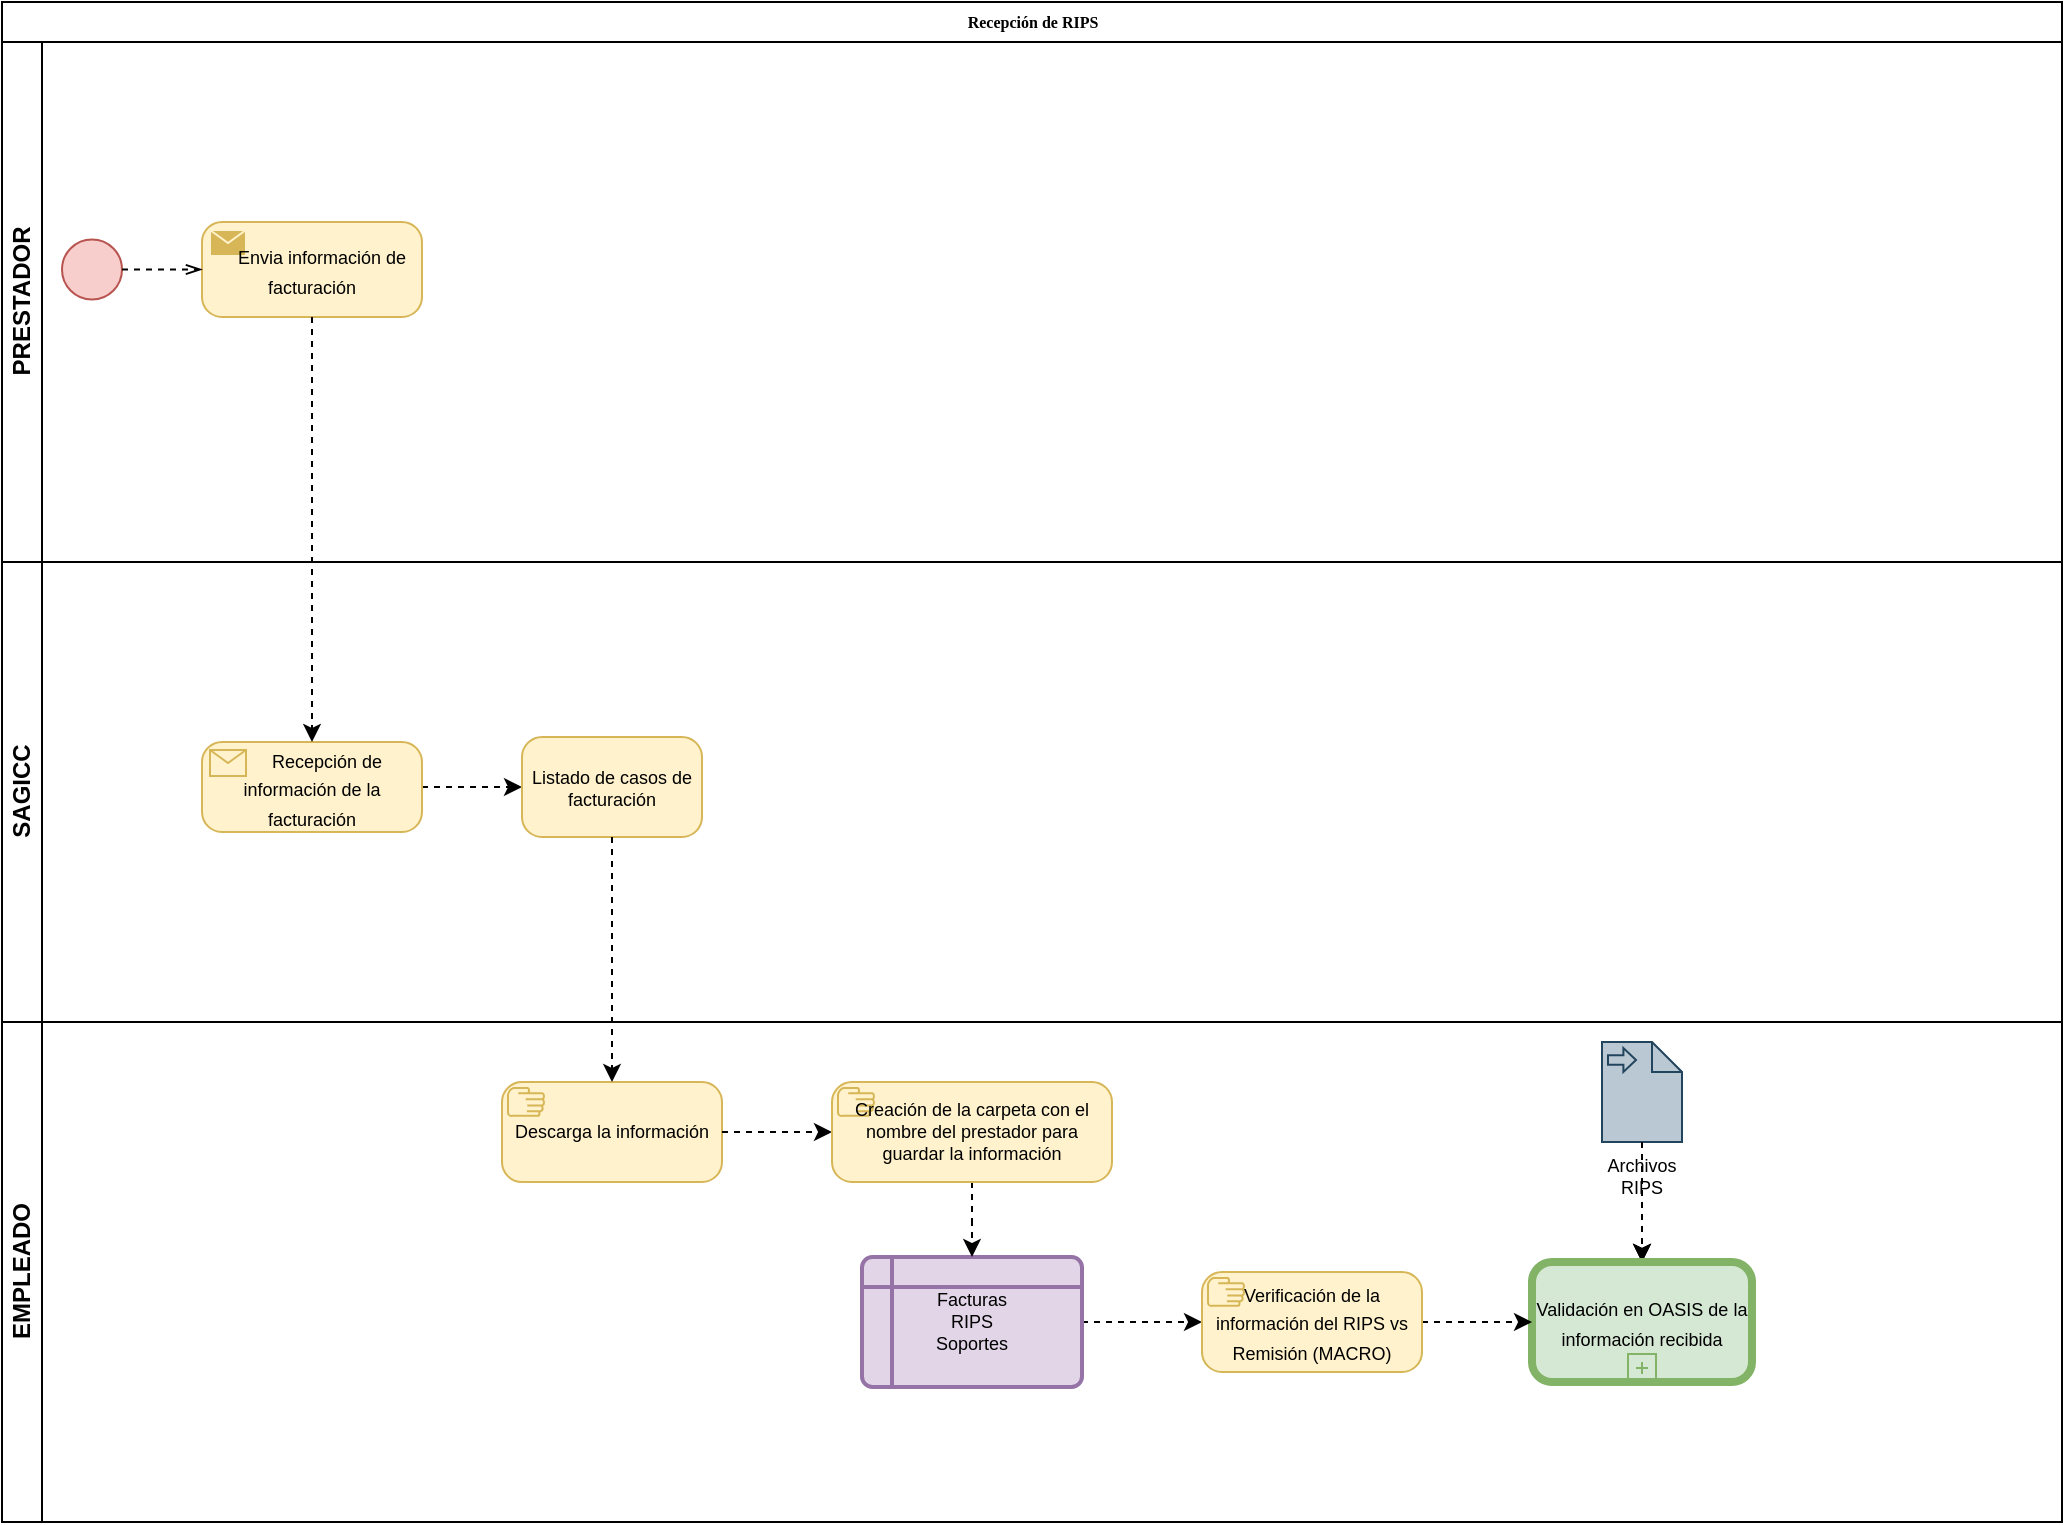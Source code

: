 <mxfile version="20.8.19" type="github" pages="2">
  <diagram name="Recepción de RIPS" id="c7488fd3-1785-93aa-aadb-54a6760d102a">
    <mxGraphModel dx="833" dy="518" grid="1" gridSize="10" guides="1" tooltips="1" connect="1" arrows="1" fold="1" page="1" pageScale="1" pageWidth="1100" pageHeight="850" background="none" math="0" shadow="0">
      <root>
        <mxCell id="0" />
        <mxCell id="1" parent="0" />
        <mxCell id="2b4e8129b02d487f-1" value="Recepción de RIPS" style="swimlane;html=1;childLayout=stackLayout;horizontal=1;startSize=20;horizontalStack=0;rounded=0;shadow=0;labelBackgroundColor=none;strokeWidth=1;fontFamily=Verdana;fontSize=8;align=center;" parent="1" vertex="1">
          <mxGeometry x="40" y="20" width="1030" height="760" as="geometry" />
        </mxCell>
        <mxCell id="2b4e8129b02d487f-2" value="PRESTADOR" style="swimlane;html=1;startSize=20;horizontal=0;" parent="2b4e8129b02d487f-1" vertex="1">
          <mxGeometry y="20" width="1030" height="260" as="geometry" />
        </mxCell>
        <mxCell id="2b4e8129b02d487f-5" value="" style="ellipse;whiteSpace=wrap;html=1;rounded=0;shadow=0;labelBackgroundColor=none;strokeWidth=1;fontFamily=Verdana;fontSize=8;align=center;fillColor=#f8cecc;strokeColor=#b85450;" parent="2b4e8129b02d487f-2" vertex="1">
          <mxGeometry x="30" y="98.75" width="30" height="30" as="geometry" />
        </mxCell>
        <mxCell id="V99BzwDLuPhs6sOx3akM-2" value="&lt;font style=&quot;font-size: 9px;&quot;&gt;&amp;nbsp; &amp;nbsp;&lt;span style=&quot;white-space: pre;&quot;&gt; &lt;/span&gt;Envia información de facturación&lt;/font&gt;" style="points=[[0.25,0,0],[0.5,0,0],[0.75,0,0],[1,0.25,0],[1,0.5,0],[1,0.75,0],[0.75,1,0],[0.5,1,0],[0.25,1,0],[0,0.75,0],[0,0.5,0],[0,0.25,0]];shape=mxgraph.bpmn.task;whiteSpace=wrap;rectStyle=rounded;size=10;html=1;taskMarker=send;fillColor=#fff2cc;strokeColor=#d6b656;" parent="2b4e8129b02d487f-2" vertex="1">
          <mxGeometry x="100" y="90" width="110" height="47.5" as="geometry" />
        </mxCell>
        <mxCell id="V99BzwDLuPhs6sOx3akM-4" value="" style="edgeStyle=elbowEdgeStyle;fontSize=12;html=1;endFill=0;startFill=0;endSize=6;startSize=6;dashed=1;endArrow=openThin;startArrow=none;rounded=0;exitX=1;exitY=0.5;exitDx=0;exitDy=0;entryX=0;entryY=0.5;entryDx=0;entryDy=0;entryPerimeter=0;" parent="2b4e8129b02d487f-2" source="2b4e8129b02d487f-5" target="V99BzwDLuPhs6sOx3akM-2" edge="1">
          <mxGeometry width="160" relative="1" as="geometry">
            <mxPoint x="110" y="74.66" as="sourcePoint" />
            <mxPoint x="130" y="75" as="targetPoint" />
          </mxGeometry>
        </mxCell>
        <mxCell id="2b4e8129b02d487f-3" value="SAGICC" style="swimlane;html=1;startSize=20;horizontal=0;" parent="2b4e8129b02d487f-1" vertex="1">
          <mxGeometry y="280" width="1030" height="230" as="geometry" />
        </mxCell>
        <mxCell id="V99BzwDLuPhs6sOx3akM-6" style="edgeStyle=orthogonalEdgeStyle;rounded=0;orthogonalLoop=1;jettySize=auto;html=1;fontSize=9;dashed=1;entryX=0;entryY=0.5;entryDx=0;entryDy=0;entryPerimeter=0;" parent="2b4e8129b02d487f-3" source="V99BzwDLuPhs6sOx3akM-1" target="V99BzwDLuPhs6sOx3akM-8" edge="1">
          <mxGeometry relative="1" as="geometry">
            <mxPoint x="300.0" y="75" as="targetPoint" />
          </mxGeometry>
        </mxCell>
        <mxCell id="V99BzwDLuPhs6sOx3akM-1" value="&lt;font style=&quot;font-size: 9px;&quot;&gt;&amp;nbsp; &amp;nbsp; &amp;nbsp; Recepción de información de la facturación&lt;/font&gt;" style="points=[[0.25,0,0],[0.5,0,0],[0.75,0,0],[1,0.25,0],[1,0.5,0],[1,0.75,0],[0.75,1,0],[0.5,1,0],[0.25,1,0],[0,0.75,0],[0,0.5,0],[0,0.25,0]];shape=mxgraph.bpmn.task;whiteSpace=wrap;rectStyle=rounded;size=10;html=1;taskMarker=receive;fillColor=#fff2cc;strokeColor=#d6b656;" parent="2b4e8129b02d487f-3" vertex="1">
          <mxGeometry x="100" y="90" width="110" height="45" as="geometry" />
        </mxCell>
        <mxCell id="V99BzwDLuPhs6sOx3akM-8" value="Listado de casos de facturación" style="points=[[0.25,0,0],[0.5,0,0],[0.75,0,0],[1,0.25,0],[1,0.5,0],[1,0.75,0],[0.75,1,0],[0.5,1,0],[0.25,1,0],[0,0.75,0],[0,0.5,0],[0,0.25,0]];shape=mxgraph.bpmn.task;whiteSpace=wrap;rectStyle=rounded;size=10;html=1;taskMarker=abstract;fontSize=9;fillColor=#fff2cc;strokeColor=#d6b656;" parent="2b4e8129b02d487f-3" vertex="1">
          <mxGeometry x="260" y="87.5" width="90" height="50" as="geometry" />
        </mxCell>
        <mxCell id="2b4e8129b02d487f-4" value="EMPLEADO" style="swimlane;html=1;startSize=20;horizontal=0;" parent="2b4e8129b02d487f-1" vertex="1">
          <mxGeometry y="510" width="1030" height="250" as="geometry" />
        </mxCell>
        <mxCell id="V99BzwDLuPhs6sOx3akM-5" value="Descarga la información" style="points=[[0.25,0,0],[0.5,0,0],[0.75,0,0],[1,0.25,0],[1,0.5,0],[1,0.75,0],[0.75,1,0],[0.5,1,0],[0.25,1,0],[0,0.75,0],[0,0.5,0],[0,0.25,0]];shape=mxgraph.bpmn.task;whiteSpace=wrap;rectStyle=rounded;size=10;html=1;taskMarker=manual;fontSize=9;fillColor=#fff2cc;strokeColor=#d6b656;" parent="2b4e8129b02d487f-4" vertex="1">
          <mxGeometry x="250" y="30" width="110" height="50" as="geometry" />
        </mxCell>
        <mxCell id="V99BzwDLuPhs6sOx3akM-13" style="edgeStyle=orthogonalEdgeStyle;rounded=0;orthogonalLoop=1;jettySize=auto;html=1;dashed=1;fontSize=9;exitX=1;exitY=0.5;exitDx=0;exitDy=0;entryX=0;entryY=0.5;entryDx=0;entryDy=0;entryPerimeter=0;" parent="2b4e8129b02d487f-4" source="V99BzwDLuPhs6sOx3akM-11" target="VbbHKaW0TVlcaOJf2SLy-3" edge="1">
          <mxGeometry relative="1" as="geometry">
            <mxPoint x="580" y="135" as="targetPoint" />
          </mxGeometry>
        </mxCell>
        <mxCell id="V99BzwDLuPhs6sOx3akM-11" value="Facturas&lt;br&gt;RIPS&lt;br&gt;Soportes" style="shape=internalStorage;whiteSpace=wrap;html=1;dx=15;dy=15;rounded=1;arcSize=8;strokeWidth=2;fontSize=9;fillColor=#e1d5e7;strokeColor=#9673a6;" parent="2b4e8129b02d487f-4" vertex="1">
          <mxGeometry x="430" y="117.5" width="110" height="65" as="geometry" />
        </mxCell>
        <mxCell id="V99BzwDLuPhs6sOx3akM-10" style="edgeStyle=orthogonalEdgeStyle;rounded=0;orthogonalLoop=1;jettySize=auto;html=1;dashed=1;fontSize=9;entryX=0;entryY=0.5;entryDx=0;entryDy=0;entryPerimeter=0;" parent="2b4e8129b02d487f-4" source="V99BzwDLuPhs6sOx3akM-5" target="VbbHKaW0TVlcaOJf2SLy-2" edge="1">
          <mxGeometry relative="1" as="geometry">
            <mxPoint x="440.0" y="85" as="targetPoint" />
          </mxGeometry>
        </mxCell>
        <mxCell id="VbbHKaW0TVlcaOJf2SLy-6" value="" style="edgeStyle=orthogonalEdgeStyle;rounded=0;orthogonalLoop=1;jettySize=auto;html=1;dashed=1;fontSize=9;" edge="1" parent="2b4e8129b02d487f-4" source="V99BzwDLuPhs6sOx3akM-18" target="VbbHKaW0TVlcaOJf2SLy-1">
          <mxGeometry relative="1" as="geometry" />
        </mxCell>
        <mxCell id="VbbHKaW0TVlcaOJf2SLy-7" value="" style="edgeStyle=orthogonalEdgeStyle;rounded=0;orthogonalLoop=1;jettySize=auto;html=1;dashed=1;fontSize=9;" edge="1" parent="2b4e8129b02d487f-4" source="V99BzwDLuPhs6sOx3akM-18" target="VbbHKaW0TVlcaOJf2SLy-1">
          <mxGeometry relative="1" as="geometry" />
        </mxCell>
        <mxCell id="V99BzwDLuPhs6sOx3akM-18" value="Archivos RIPS" style="shape=mxgraph.bpmn.data;labelPosition=center;verticalLabelPosition=bottom;align=center;verticalAlign=top;whiteSpace=wrap;size=15;html=1;bpmnTransferType=input;fontSize=9;fillColor=#bac8d3;strokeColor=#23445d;" parent="2b4e8129b02d487f-4" vertex="1">
          <mxGeometry x="800" y="10" width="40" height="50" as="geometry" />
        </mxCell>
        <mxCell id="V99BzwDLuPhs6sOx3akM-19" style="edgeStyle=orthogonalEdgeStyle;rounded=0;orthogonalLoop=1;jettySize=auto;html=1;entryX=0.5;entryY=0;entryDx=0;entryDy=0;dashed=1;fontSize=9;entryPerimeter=0;" parent="2b4e8129b02d487f-4" source="V99BzwDLuPhs6sOx3akM-18" target="VbbHKaW0TVlcaOJf2SLy-1" edge="1">
          <mxGeometry relative="1" as="geometry">
            <mxPoint x="950" y="100" as="targetPoint" />
          </mxGeometry>
        </mxCell>
        <UserObject label="&lt;font style=&quot;font-size: 9px;&quot;&gt;Validación en OASIS de la información recibida&lt;/font&gt;" link="data:page/id,-VAdv0tywVqpMTwcyi70" id="VbbHKaW0TVlcaOJf2SLy-1">
          <mxCell style="points=[[0.25,0,0],[0.5,0,0],[0.75,0,0],[1,0.25,0],[1,0.5,0],[1,0.75,0],[0.75,1,0],[0.5,1,0],[0.25,1,0],[0,0.75,0],[0,0.5,0],[0,0.25,0]];shape=mxgraph.bpmn.task;whiteSpace=wrap;rectStyle=rounded;size=10;html=1;bpmnShapeType=call;isLoopSub=1;fillColor=#d5e8d4;strokeColor=#82b366;" vertex="1" parent="2b4e8129b02d487f-4">
            <mxGeometry x="765" y="120" width="110" height="60" as="geometry" />
          </mxCell>
        </UserObject>
        <mxCell id="VbbHKaW0TVlcaOJf2SLy-5" style="edgeStyle=orthogonalEdgeStyle;rounded=0;orthogonalLoop=1;jettySize=auto;html=1;entryX=0.5;entryY=0;entryDx=0;entryDy=0;dashed=1;fontSize=9;" edge="1" parent="2b4e8129b02d487f-4" source="VbbHKaW0TVlcaOJf2SLy-2" target="V99BzwDLuPhs6sOx3akM-11">
          <mxGeometry relative="1" as="geometry" />
        </mxCell>
        <mxCell id="VbbHKaW0TVlcaOJf2SLy-2" value="Creación de la carpeta con el nombre del prestador para guardar la información" style="points=[[0.25,0,0],[0.5,0,0],[0.75,0,0],[1,0.25,0],[1,0.5,0],[1,0.75,0],[0.75,1,0],[0.5,1,0],[0.25,1,0],[0,0.75,0],[0,0.5,0],[0,0.25,0]];shape=mxgraph.bpmn.task;whiteSpace=wrap;rectStyle=rounded;size=10;html=1;taskMarker=manual;fontSize=9;fillColor=#fff2cc;strokeColor=#d6b656;" vertex="1" parent="2b4e8129b02d487f-4">
          <mxGeometry x="415" y="30" width="140" height="50" as="geometry" />
        </mxCell>
        <mxCell id="VbbHKaW0TVlcaOJf2SLy-4" value="" style="edgeStyle=orthogonalEdgeStyle;rounded=0;orthogonalLoop=1;jettySize=auto;html=1;fontSize=9;exitX=1;exitY=0.5;exitDx=0;exitDy=0;exitPerimeter=0;dashed=1;" edge="1" parent="2b4e8129b02d487f-4" source="VbbHKaW0TVlcaOJf2SLy-3" target="VbbHKaW0TVlcaOJf2SLy-1">
          <mxGeometry relative="1" as="geometry" />
        </mxCell>
        <mxCell id="VbbHKaW0TVlcaOJf2SLy-3" value="&lt;font style=&quot;font-size: 9px;&quot;&gt;Verificación de la información del RIPS vs Remisión (MACRO)&lt;/font&gt;" style="points=[[0.25,0,0],[0.5,0,0],[0.75,0,0],[1,0.25,0],[1,0.5,0],[1,0.75,0],[0.75,1,0],[0.5,1,0],[0.25,1,0],[0,0.75,0],[0,0.5,0],[0,0.25,0]];shape=mxgraph.bpmn.task;whiteSpace=wrap;rectStyle=rounded;size=10;html=1;taskMarker=manual;fillColor=#fff2cc;strokeColor=#d6b656;" vertex="1" parent="2b4e8129b02d487f-4">
          <mxGeometry x="600" y="125" width="110" height="50" as="geometry" />
        </mxCell>
        <mxCell id="V99BzwDLuPhs6sOx3akM-3" style="edgeStyle=orthogonalEdgeStyle;rounded=0;orthogonalLoop=1;jettySize=auto;html=1;entryX=0.5;entryY=0;entryDx=0;entryDy=0;entryPerimeter=0;fontSize=9;dashed=1;" parent="2b4e8129b02d487f-1" source="V99BzwDLuPhs6sOx3akM-2" target="V99BzwDLuPhs6sOx3akM-1" edge="1">
          <mxGeometry relative="1" as="geometry" />
        </mxCell>
        <mxCell id="V99BzwDLuPhs6sOx3akM-9" style="edgeStyle=orthogonalEdgeStyle;rounded=0;orthogonalLoop=1;jettySize=auto;html=1;entryX=0.5;entryY=0;entryDx=0;entryDy=0;entryPerimeter=0;dashed=1;fontSize=9;" parent="2b4e8129b02d487f-1" source="V99BzwDLuPhs6sOx3akM-8" target="V99BzwDLuPhs6sOx3akM-5" edge="1">
          <mxGeometry relative="1" as="geometry" />
        </mxCell>
      </root>
    </mxGraphModel>
  </diagram>
  <diagram name="Validación de RIPS" id="-VAdv0tywVqpMTwcyi70">
    <mxGraphModel dx="1073" dy="518" grid="1" gridSize="10" guides="1" tooltips="1" connect="1" arrows="1" fold="1" page="1" pageScale="1" pageWidth="1100" pageHeight="850" background="none" math="0" shadow="0">
      <root>
        <mxCell id="PWW7tiz8hwP4r5j8jMze-0" />
        <mxCell id="PWW7tiz8hwP4r5j8jMze-1" parent="PWW7tiz8hwP4r5j8jMze-0" />
        <mxCell id="PWW7tiz8hwP4r5j8jMze-2" value="Validación de RIPS" style="swimlane;html=1;childLayout=stackLayout;horizontal=1;startSize=20;horizontalStack=0;rounded=0;shadow=0;labelBackgroundColor=none;strokeWidth=1;fontFamily=Verdana;fontSize=8;align=center;" vertex="1" parent="PWW7tiz8hwP4r5j8jMze-1">
          <mxGeometry x="40" y="20" width="1030" height="760" as="geometry" />
        </mxCell>
        <mxCell id="PWW7tiz8hwP4r5j8jMze-3" value="OASIS (ERIP)" style="swimlane;html=1;startSize=20;horizontal=0;" vertex="1" parent="PWW7tiz8hwP4r5j8jMze-2">
          <mxGeometry y="20" width="1030" height="260" as="geometry" />
        </mxCell>
        <mxCell id="PWW7tiz8hwP4r5j8jMze-4" value="" style="ellipse;whiteSpace=wrap;html=1;rounded=0;shadow=0;labelBackgroundColor=none;strokeWidth=1;fontFamily=Verdana;fontSize=8;align=center;fillColor=#f8cecc;strokeColor=#b85450;" vertex="1" parent="PWW7tiz8hwP4r5j8jMze-3">
          <mxGeometry x="30" y="98.75" width="30" height="30" as="geometry" />
        </mxCell>
        <mxCell id="PWW7tiz8hwP4r5j8jMze-7" value="SAGICC" style="swimlane;html=1;startSize=20;horizontal=0;" vertex="1" parent="PWW7tiz8hwP4r5j8jMze-2">
          <mxGeometry y="280" width="1030" height="230" as="geometry" />
        </mxCell>
        <mxCell id="PWW7tiz8hwP4r5j8jMze-11" value="EMPLEADO" style="swimlane;html=1;startSize=20;horizontal=0;" vertex="1" parent="PWW7tiz8hwP4r5j8jMze-2">
          <mxGeometry y="510" width="1030" height="250" as="geometry" />
        </mxCell>
      </root>
    </mxGraphModel>
  </diagram>
</mxfile>
